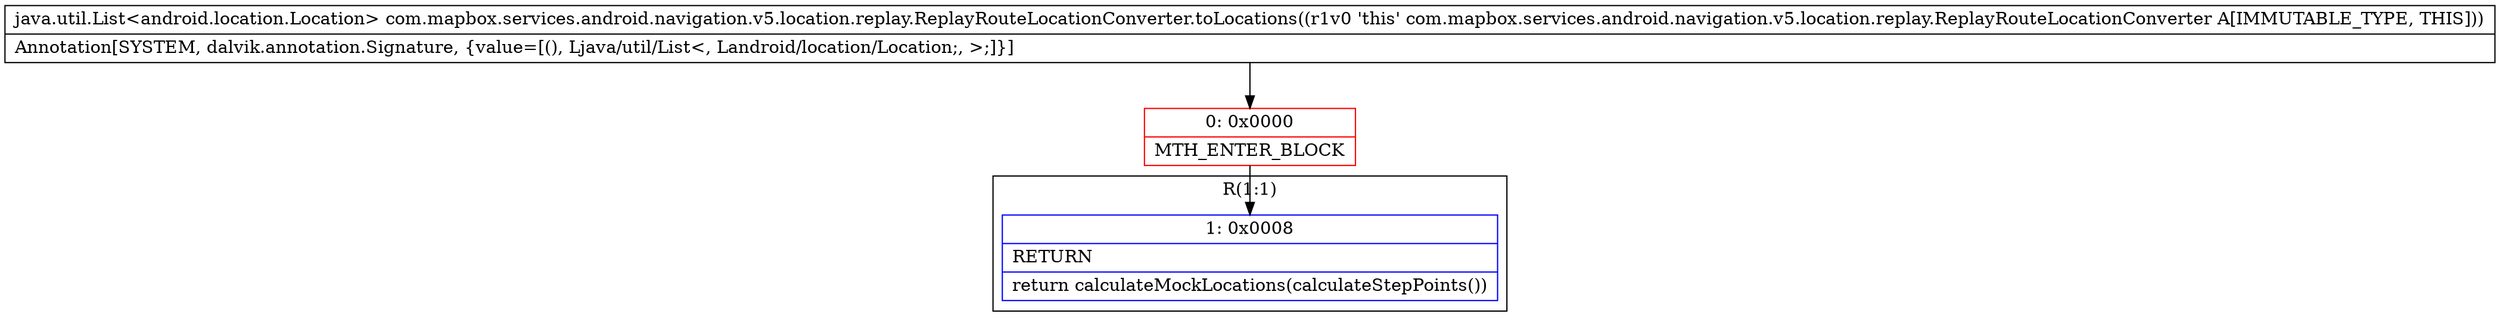 digraph "CFG forcom.mapbox.services.android.navigation.v5.location.replay.ReplayRouteLocationConverter.toLocations()Ljava\/util\/List;" {
subgraph cluster_Region_484945893 {
label = "R(1:1)";
node [shape=record,color=blue];
Node_1 [shape=record,label="{1\:\ 0x0008|RETURN\l|return calculateMockLocations(calculateStepPoints())\l}"];
}
Node_0 [shape=record,color=red,label="{0\:\ 0x0000|MTH_ENTER_BLOCK\l}"];
MethodNode[shape=record,label="{java.util.List\<android.location.Location\> com.mapbox.services.android.navigation.v5.location.replay.ReplayRouteLocationConverter.toLocations((r1v0 'this' com.mapbox.services.android.navigation.v5.location.replay.ReplayRouteLocationConverter A[IMMUTABLE_TYPE, THIS]))  | Annotation[SYSTEM, dalvik.annotation.Signature, \{value=[(), Ljava\/util\/List\<, Landroid\/location\/Location;, \>;]\}]\l}"];
MethodNode -> Node_0;
Node_0 -> Node_1;
}

